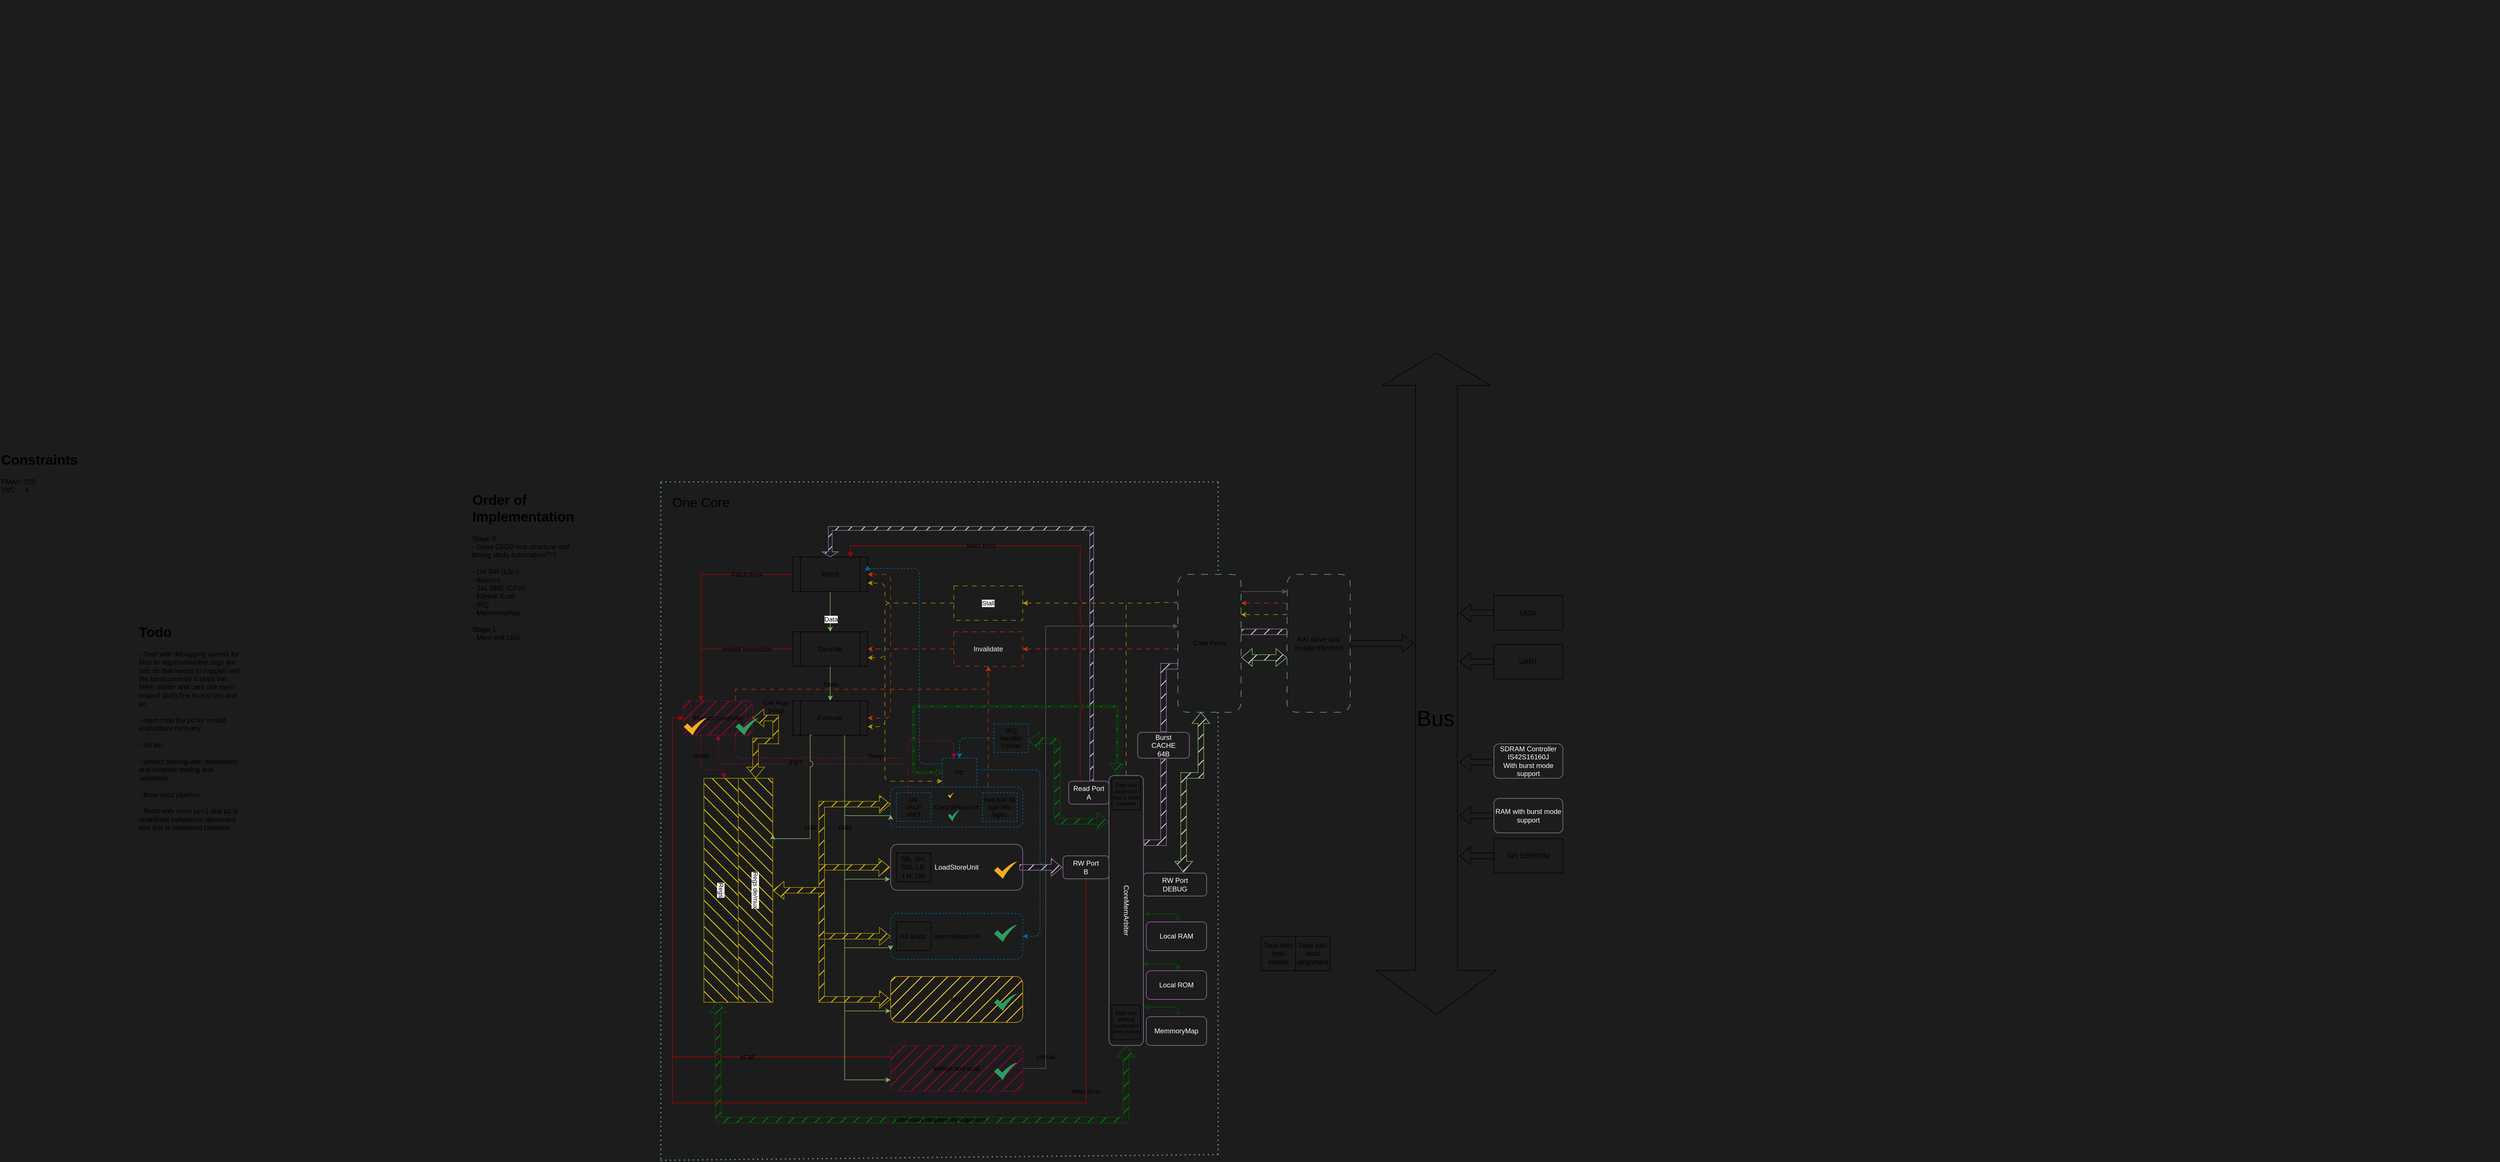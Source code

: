 <mxfile version="24.7.17">
  <diagram name="Page-1" id="JKw6xTFxa0xERZgipNU3">
    <mxGraphModel dx="2589" dy="1801" grid="1" gridSize="10" guides="1" tooltips="1" connect="1" arrows="1" fold="1" page="0" pageScale="1" pageWidth="850" pageHeight="1100" background="#1C1C1C" math="0" shadow="0">
      <root>
        <mxCell id="0" />
        <mxCell id="1" parent="0" />
        <mxCell id="pHQBSKNXJPz8SyYSF_2L-111" style="edgeStyle=orthogonalEdgeStyle;rounded=0;orthogonalLoop=1;jettySize=auto;html=1;strokeColor=#575757;" edge="1" parent="1" source="pHQBSKNXJPz8SyYSF_2L-110" target="pHQBSKNXJPz8SyYSF_2L-328">
          <mxGeometry relative="1" as="geometry">
            <mxPoint x="770" y="80" as="targetPoint" />
            <Array as="points">
              <mxPoint x="570" y="730" />
              <mxPoint x="570" y="-40" />
            </Array>
          </mxGeometry>
        </mxCell>
        <mxCell id="pHQBSKNXJPz8SyYSF_2L-114" value="ebreak" style="edgeLabel;html=1;align=center;verticalAlign=middle;resizable=0;points=[];labelBackgroundColor=none;" vertex="1" connectable="0" parent="pHQBSKNXJPz8SyYSF_2L-111">
          <mxGeometry relative="1" as="geometry">
            <mxPoint y="460" as="offset" />
          </mxGeometry>
        </mxCell>
        <mxCell id="pHQBSKNXJPz8SyYSF_2L-195" style="edgeStyle=orthogonalEdgeStyle;rounded=1;orthogonalLoop=1;jettySize=auto;html=1;strokeColor=#005700;align=center;verticalAlign=middle;fontFamily=Helvetica;fontSize=11;fontColor=default;labelBackgroundColor=default;endArrow=classic;curved=0;fillColor=#008a00;fillStyle=hatch;startArrow=block;shape=flexArrow;entryX=1;entryY=0.5;entryDx=0;entryDy=0;" edge="1" parent="1" target="pHQBSKNXJPz8SyYSF_2L-48">
          <mxGeometry relative="1" as="geometry">
            <mxPoint x="-0.371" y="613.5" as="sourcePoint" />
            <mxPoint x="690" y="540" as="targetPoint" />
            <Array as="points">
              <mxPoint y="670" />
              <mxPoint y="820" />
              <mxPoint x="710" y="820" />
            </Array>
          </mxGeometry>
        </mxCell>
        <mxCell id="pHQBSKNXJPz8SyYSF_2L-196" value="Memmory mapped irq argument" style="edgeLabel;html=1;align=center;verticalAlign=middle;resizable=0;points=[];labelBackgroundColor=none;" vertex="1" connectable="0" parent="pHQBSKNXJPz8SyYSF_2L-195">
          <mxGeometry relative="1" as="geometry">
            <mxPoint x="70" y="-1" as="offset" />
          </mxGeometry>
        </mxCell>
        <mxCell id="pHQBSKNXJPz8SyYSF_2L-255" style="edgeStyle=orthogonalEdgeStyle;rounded=0;orthogonalLoop=1;jettySize=auto;html=1;entryX=0.5;entryY=0;entryDx=0;entryDy=0;startArrow=classic;startFill=1;fillColor=#e3c800;fillStyle=hatch;strokeColor=#B09500;shape=flexArrow;" edge="1" parent="1" source="pHQBSKNXJPz8SyYSF_2L-34" target="pHQBSKNXJPz8SyYSF_2L-133">
          <mxGeometry relative="1" as="geometry">
            <Array as="points">
              <mxPoint x="180" y="270" />
              <mxPoint x="180" y="420" />
            </Array>
          </mxGeometry>
        </mxCell>
        <mxCell id="pHQBSKNXJPz8SyYSF_2L-282" style="edgeStyle=orthogonalEdgeStyle;rounded=1;orthogonalLoop=1;jettySize=auto;html=1;entryX=0.5;entryY=1;entryDx=0;entryDy=0;dashed=1;strokeColor=#A50040;align=center;verticalAlign=middle;fontFamily=Helvetica;fontSize=11;fontColor=default;labelBackgroundColor=default;jumpStyle=arc;jumpSize=10;endArrow=classic;curved=0;fillColor=#d80073;exitX=0;exitY=0;exitDx=22.5;exitDy=0;exitPerimeter=0;" edge="1" parent="1" source="pHQBSKNXJPz8SyYSF_2L-39" target="pHQBSKNXJPz8SyYSF_2L-181">
          <mxGeometry relative="1" as="geometry">
            <mxPoint x="280" y="230" as="sourcePoint" />
            <Array as="points">
              <mxPoint x="330" y="200" />
              <mxPoint y="200" />
            </Array>
          </mxGeometry>
        </mxCell>
        <mxCell id="pHQBSKNXJPz8SyYSF_2L-283" value="IRET" style="edgeLabel;html=1;align=center;verticalAlign=middle;resizable=0;points=[];labelBackgroundColor=none;" vertex="1" connectable="0" parent="pHQBSKNXJPz8SyYSF_2L-282">
          <mxGeometry relative="1" as="geometry">
            <mxPoint x="-31" y="-3" as="offset" />
          </mxGeometry>
        </mxCell>
        <mxCell id="pHQBSKNXJPz8SyYSF_2L-34" value="ControlFlowUnit" style="rounded=1;whiteSpace=wrap;html=1;align=center;labelPosition=center;verticalLabelPosition=middle;verticalAlign=middle;dashed=1;strokeColor=#006EAF;fontFamily=Helvetica;fontSize=11;fontColor=default;labelBackgroundColor=none;fillColor=none;" vertex="1" parent="1">
          <mxGeometry x="300" y="240" width="230" height="70" as="geometry" />
        </mxCell>
        <mxCell id="pHQBSKNXJPz8SyYSF_2L-62" style="edgeStyle=orthogonalEdgeStyle;rounded=0;orthogonalLoop=1;jettySize=auto;html=1;entryX=0.5;entryY=0;entryDx=0;entryDy=0;fillColor=#d5e8d4;strokeColor=#82b366;" edge="1" parent="1" source="pHQBSKNXJPz8SyYSF_2L-35" target="pHQBSKNXJPz8SyYSF_2L-36">
          <mxGeometry relative="1" as="geometry" />
        </mxCell>
        <mxCell id="pHQBSKNXJPz8SyYSF_2L-91" value="Data" style="edgeLabel;html=1;align=center;verticalAlign=middle;resizable=0;points=[];" vertex="1" connectable="0" parent="pHQBSKNXJPz8SyYSF_2L-62">
          <mxGeometry relative="1" as="geometry">
            <mxPoint x="1" y="13" as="offset" />
          </mxGeometry>
        </mxCell>
        <mxCell id="pHQBSKNXJPz8SyYSF_2L-203" style="edgeStyle=orthogonalEdgeStyle;rounded=0;orthogonalLoop=1;jettySize=auto;html=1;entryX=0.25;entryY=0;entryDx=0;entryDy=0;strokeColor=#B20000;align=center;verticalAlign=middle;fontFamily=Helvetica;fontSize=11;fontColor=default;labelBackgroundColor=default;endArrow=classic;fillColor=#e51400;" edge="1" parent="1" source="pHQBSKNXJPz8SyYSF_2L-35" target="pHQBSKNXJPz8SyYSF_2L-181">
          <mxGeometry relative="1" as="geometry" />
        </mxCell>
        <mxCell id="pHQBSKNXJPz8SyYSF_2L-206" value="Fetch Error" style="edgeLabel;html=1;align=center;verticalAlign=middle;resizable=0;points=[];labelBackgroundColor=none;" vertex="1" connectable="0" parent="pHQBSKNXJPz8SyYSF_2L-203">
          <mxGeometry relative="1" as="geometry">
            <mxPoint x="80" y="-30" as="offset" />
          </mxGeometry>
        </mxCell>
        <mxCell id="pHQBSKNXJPz8SyYSF_2L-35" value="Fetch" style="shape=process;whiteSpace=wrap;html=1;backgroundOutline=1;fillColor=none;" vertex="1" parent="1">
          <mxGeometry x="130" y="-160" width="130" height="60" as="geometry" />
        </mxCell>
        <mxCell id="pHQBSKNXJPz8SyYSF_2L-61" style="edgeStyle=orthogonalEdgeStyle;rounded=0;orthogonalLoop=1;jettySize=auto;html=1;fillColor=#d5e8d4;strokeColor=#82b366;" edge="1" parent="1" source="pHQBSKNXJPz8SyYSF_2L-36" target="pHQBSKNXJPz8SyYSF_2L-37">
          <mxGeometry relative="1" as="geometry" />
        </mxCell>
        <mxCell id="pHQBSKNXJPz8SyYSF_2L-90" value="Data" style="edgeLabel;html=1;align=center;verticalAlign=middle;resizable=0;points=[];labelBackgroundColor=none;" vertex="1" connectable="0" parent="pHQBSKNXJPz8SyYSF_2L-61">
          <mxGeometry relative="1" as="geometry">
            <mxPoint y="1" as="offset" />
          </mxGeometry>
        </mxCell>
        <mxCell id="pHQBSKNXJPz8SyYSF_2L-204" style="edgeStyle=orthogonalEdgeStyle;rounded=0;orthogonalLoop=1;jettySize=auto;html=1;entryX=0.25;entryY=0;entryDx=0;entryDy=0;strokeColor=#B20000;align=center;verticalAlign=middle;fontFamily=Helvetica;fontSize=11;fontColor=default;labelBackgroundColor=default;endArrow=classic;fillColor=#e51400;" edge="1" parent="1" source="pHQBSKNXJPz8SyYSF_2L-36" target="pHQBSKNXJPz8SyYSF_2L-181">
          <mxGeometry relative="1" as="geometry" />
        </mxCell>
        <mxCell id="pHQBSKNXJPz8SyYSF_2L-205" value="Invalid Instruction" style="edgeLabel;html=1;align=center;verticalAlign=middle;resizable=0;points=[];labelBackgroundColor=none;" vertex="1" connectable="0" parent="pHQBSKNXJPz8SyYSF_2L-204">
          <mxGeometry relative="1" as="geometry">
            <mxPoint x="45" as="offset" />
          </mxGeometry>
        </mxCell>
        <mxCell id="pHQBSKNXJPz8SyYSF_2L-36" value="Decode" style="shape=process;whiteSpace=wrap;html=1;backgroundOutline=1;fillColor=none;" vertex="1" parent="1">
          <mxGeometry x="130" y="-30" width="130" height="60" as="geometry" />
        </mxCell>
        <mxCell id="pHQBSKNXJPz8SyYSF_2L-37" value="Execute" style="shape=process;whiteSpace=wrap;html=1;backgroundOutline=1;fillColor=none;" vertex="1" parent="1">
          <mxGeometry x="130" y="90" width="130" height="60" as="geometry" />
        </mxCell>
        <mxCell id="pHQBSKNXJPz8SyYSF_2L-254" style="edgeStyle=orthogonalEdgeStyle;rounded=0;orthogonalLoop=1;jettySize=auto;html=1;entryX=0.5;entryY=0;entryDx=0;entryDy=0;startArrow=classic;startFill=1;fillColor=#e3c800;fillStyle=hatch;strokeColor=#B09500;shape=flexArrow;" edge="1" parent="1" source="pHQBSKNXJPz8SyYSF_2L-38" target="pHQBSKNXJPz8SyYSF_2L-133">
          <mxGeometry relative="1" as="geometry">
            <Array as="points">
              <mxPoint x="180" y="380" />
              <mxPoint x="180" y="420" />
            </Array>
          </mxGeometry>
        </mxCell>
        <mxCell id="pHQBSKNXJPz8SyYSF_2L-38" value="LoadStoreUnit" style="rounded=1;whiteSpace=wrap;html=1;align=center;fillColor=none;strokeColor=#9673a6;fillStyle=hatch;fontColor=#ffffff;labelBackgroundColor=none;labelBorderColor=none;textShadow=0;glass=0;perimeterSpacing=1;" vertex="1" parent="1">
          <mxGeometry x="300" y="340" width="230" height="80" as="geometry" />
        </mxCell>
        <mxCell id="pHQBSKNXJPz8SyYSF_2L-39" value="JAL&lt;div&gt;JALR&lt;/div&gt;&lt;div&gt;IRET&lt;/div&gt;" style="shape=note;whiteSpace=wrap;html=1;backgroundOutline=1;darkOpacity=0.05;size=0;rounded=1;dashed=1;strokeColor=#006EAF;align=center;verticalAlign=middle;fontFamily=Helvetica;fontSize=11;fontColor=default;labelBackgroundColor=none;fillColor=none;" vertex="1" parent="1">
          <mxGeometry x="310" y="250" width="60" height="50" as="geometry" />
        </mxCell>
        <mxCell id="pHQBSKNXJPz8SyYSF_2L-40" value="SB, SH, SW, LB, LH, LW" style="shape=note;whiteSpace=wrap;html=1;backgroundOutline=1;darkOpacity=0.05;size=0;labelBackgroundColor=none;fillColor=none;" vertex="1" parent="1">
          <mxGeometry x="310" y="355" width="60" height="50" as="geometry" />
        </mxCell>
        <mxCell id="pHQBSKNXJPz8SyYSF_2L-41" value="beq bne blt bge bltu bgeu" style="shape=note;whiteSpace=wrap;html=1;backgroundOutline=1;darkOpacity=0.05;size=0;rounded=1;dashed=1;strokeColor=#006EAF;align=center;verticalAlign=middle;fontFamily=Helvetica;fontSize=11;fontColor=default;labelBackgroundColor=none;fillColor=none;" vertex="1" parent="1">
          <mxGeometry x="460" y="250" width="60" height="50" as="geometry" />
        </mxCell>
        <mxCell id="pHQBSKNXJPz8SyYSF_2L-253" style="edgeStyle=orthogonalEdgeStyle;rounded=0;orthogonalLoop=1;jettySize=auto;html=1;entryX=0.5;entryY=0;entryDx=0;entryDy=0;startArrow=classic;startFill=1;fillColor=#e3c800;fillStyle=hatch;strokeColor=#B09500;shape=flexArrow;" edge="1" parent="1" source="pHQBSKNXJPz8SyYSF_2L-42" target="pHQBSKNXJPz8SyYSF_2L-133">
          <mxGeometry relative="1" as="geometry">
            <Array as="points">
              <mxPoint x="180" y="500" />
              <mxPoint x="180" y="420" />
            </Array>
          </mxGeometry>
        </mxCell>
        <mxCell id="pHQBSKNXJPz8SyYSF_2L-42" value="IntermediateUnit" style="rounded=1;whiteSpace=wrap;html=1;align=center;dashed=1;strokeColor=#006EAF;verticalAlign=middle;fontFamily=Helvetica;fontSize=11;fontColor=default;labelBackgroundColor=none;fillColor=none;" vertex="1" parent="1">
          <mxGeometry x="300" y="460" width="230" height="80" as="geometry" />
        </mxCell>
        <mxCell id="pHQBSKNXJPz8SyYSF_2L-43" value="lui auipc" style="shape=note;whiteSpace=wrap;html=1;backgroundOutline=1;darkOpacity=0.05;size=0;labelBackgroundColor=none;fillColor=none;" vertex="1" parent="1">
          <mxGeometry x="310" y="475" width="60" height="50" as="geometry" />
        </mxCell>
        <mxCell id="pHQBSKNXJPz8SyYSF_2L-329" style="edgeStyle=orthogonalEdgeStyle;rounded=0;orthogonalLoop=1;jettySize=auto;html=1;dashed=1;dashPattern=8 8;strokeColor=#B09500;align=center;verticalAlign=middle;fontFamily=Helvetica;fontSize=11;fontColor=default;labelBackgroundColor=default;jumpStyle=none;jumpSize=15;startArrow=none;startFill=0;endArrow=classic;fillColor=#e3c800;" edge="1" parent="1" source="pHQBSKNXJPz8SyYSF_2L-357" target="pHQBSKNXJPz8SyYSF_2L-328">
          <mxGeometry relative="1" as="geometry">
            <Array as="points">
              <mxPoint x="940" y="-60" />
              <mxPoint x="940" y="-60" />
            </Array>
          </mxGeometry>
        </mxCell>
        <mxCell id="pHQBSKNXJPz8SyYSF_2L-377" style="edgeStyle=orthogonalEdgeStyle;rounded=0;orthogonalLoop=1;jettySize=auto;html=1;fontFamily=Helvetica;fontSize=12;fontColor=default;strokeColor=default;align=center;verticalAlign=middle;labelBackgroundColor=default;endArrow=classic;shape=flexArrow;" edge="1" parent="1">
          <mxGeometry relative="1" as="geometry">
            <mxPoint x="1290" y="290" as="targetPoint" />
            <mxPoint x="1349.0" y="290.034" as="sourcePoint" />
          </mxGeometry>
        </mxCell>
        <mxCell id="pHQBSKNXJPz8SyYSF_2L-45" value="RAM with burst mode support" style="rounded=1;whiteSpace=wrap;html=1;fillStyle=hatch;strokeColor=#9673a6;align=center;verticalAlign=middle;fontFamily=Helvetica;fontSize=12;fontColor=#ffffff;labelBorderColor=none;labelBackgroundColor=none;fillColor=none;glass=0;perimeterSpacing=1;" vertex="1" parent="1">
          <mxGeometry x="1350" y="260" width="120" height="60" as="geometry" />
        </mxCell>
        <mxCell id="pHQBSKNXJPz8SyYSF_2L-47" value="Deal with byte enable" style="shape=note;whiteSpace=wrap;html=1;backgroundOutline=1;darkOpacity=0.05;size=0;labelBackgroundColor=none;fillColor=none;" vertex="1" parent="1">
          <mxGeometry x="945" y="500" width="60" height="60" as="geometry" />
        </mxCell>
        <mxCell id="pHQBSKNXJPz8SyYSF_2L-319" style="edgeStyle=orthogonalEdgeStyle;rounded=0;orthogonalLoop=1;jettySize=auto;html=1;entryX=1;entryY=0.5;entryDx=0;entryDy=0;fillStyle=hatch;strokeColor=#B09500;align=center;verticalAlign=middle;fontFamily=Helvetica;fontSize=11;fontColor=default;labelBackgroundColor=default;startArrow=none;startFill=0;endArrow=classic;fillColor=#e3c800;dashed=1;dashPattern=8 8;jumpStyle=none;jumpSize=15;" edge="1" parent="1" source="pHQBSKNXJPz8SyYSF_2L-48" target="pHQBSKNXJPz8SyYSF_2L-231">
          <mxGeometry relative="1" as="geometry">
            <Array as="points">
              <mxPoint x="710" y="-80" />
            </Array>
          </mxGeometry>
        </mxCell>
        <mxCell id="pHQBSKNXJPz8SyYSF_2L-334" style="edgeStyle=orthogonalEdgeStyle;rounded=0;orthogonalLoop=1;jettySize=auto;html=1;fillStyle=hatch;strokeColor=#9673a6;align=center;verticalAlign=middle;fontFamily=Helvetica;fontSize=11;fontColor=default;labelBackgroundColor=default;endArrow=none;endFill=0;fillColor=#e1d5e7;shape=flexArrow;" edge="1" parent="1" source="pHQBSKNXJPz8SyYSF_2L-400" target="pHQBSKNXJPz8SyYSF_2L-328">
          <mxGeometry relative="1" as="geometry">
            <mxPoint x="940" y="422.5" as="sourcePoint" />
            <mxPoint x="970" y="62.5" as="targetPoint" />
            <Array as="points">
              <mxPoint x="775" y="30" />
            </Array>
          </mxGeometry>
        </mxCell>
        <mxCell id="pHQBSKNXJPz8SyYSF_2L-48" value="CoreMemArbiter" style="rounded=1;whiteSpace=wrap;html=1;rotation=90;fillStyle=hatch;strokeColor=#9673a6;align=center;verticalAlign=middle;fontFamily=Helvetica;fontSize=12;fontColor=#ffffff;labelBorderColor=none;labelBackgroundColor=none;fillColor=none;glass=0;perimeterSpacing=1;" vertex="1" parent="1">
          <mxGeometry x="475" y="425" width="470" height="60" as="geometry" />
        </mxCell>
        <mxCell id="pHQBSKNXJPz8SyYSF_2L-50" value="Deal with stalling handhsake and muxing" style="shape=note;whiteSpace=wrap;html=1;backgroundOutline=1;darkOpacity=0.05;size=0;fontSize=9;labelBackgroundColor=none;fillColor=none;" vertex="1" parent="1">
          <mxGeometry x="685" y="620" width="50" height="60" as="geometry" />
        </mxCell>
        <mxCell id="pHQBSKNXJPz8SyYSF_2L-248" style="edgeStyle=orthogonalEdgeStyle;rounded=0;orthogonalLoop=1;jettySize=auto;html=1;entryX=0.994;entryY=0.433;entryDx=0;entryDy=0;fillColor=#e1d5e7;fillStyle=hatch;endWidth=12.5;startArrow=block;endArrow=none;endFill=0;strokeColor=#9673a6;shape=flexArrow;entryPerimeter=0;" edge="1" parent="1" source="pHQBSKNXJPz8SyYSF_2L-51" target="pHQBSKNXJPz8SyYSF_2L-38">
          <mxGeometry relative="1" as="geometry">
            <Array as="points">
              <mxPoint x="530" y="380" />
            </Array>
          </mxGeometry>
        </mxCell>
        <mxCell id="pHQBSKNXJPz8SyYSF_2L-51" value="RW Port&lt;div&gt;B&lt;/div&gt;" style="rounded=1;whiteSpace=wrap;html=1;fillStyle=hatch;strokeColor=#9673a6;align=center;verticalAlign=middle;fontFamily=Helvetica;fontSize=12;fontColor=#ffffff;labelBorderColor=none;labelBackgroundColor=none;fillColor=none;glass=0;perimeterSpacing=1;" vertex="1" parent="1">
          <mxGeometry x="600" y="360" width="80" height="40" as="geometry" />
        </mxCell>
        <mxCell id="pHQBSKNXJPz8SyYSF_2L-169" style="edgeStyle=orthogonalEdgeStyle;rounded=0;orthogonalLoop=1;jettySize=auto;html=1;entryX=0.5;entryY=0;entryDx=0;entryDy=0;jumpStyle=arc;jumpSize=10;shape=flexArrow;fillColor=#e1d5e7;fillStyle=hatch;strokeWidth=1;strokeColor=#9673a6;align=center;verticalAlign=middle;fontFamily=Helvetica;fontSize=11;fontColor=default;labelBackgroundColor=default;endArrow=classic;endSize=2.608;width=6.667;" edge="1" parent="1" source="pHQBSKNXJPz8SyYSF_2L-52" target="pHQBSKNXJPz8SyYSF_2L-35">
          <mxGeometry relative="1" as="geometry">
            <Array as="points">
              <mxPoint x="650" y="-210" />
              <mxPoint x="195" y="-210" />
            </Array>
          </mxGeometry>
        </mxCell>
        <mxCell id="pHQBSKNXJPz8SyYSF_2L-52" value="Read Port&lt;div&gt;A&lt;/div&gt;" style="rounded=1;whiteSpace=wrap;html=1;fillStyle=hatch;strokeColor=#9673a6;align=center;verticalAlign=middle;fontFamily=Helvetica;fontSize=12;fontColor=#ffffff;labelBorderColor=none;labelBackgroundColor=none;fillColor=none;glass=0;perimeterSpacing=1;" vertex="1" parent="1">
          <mxGeometry x="610" y="230" width="70" height="40" as="geometry" />
        </mxCell>
        <mxCell id="pHQBSKNXJPz8SyYSF_2L-143" style="edgeStyle=orthogonalEdgeStyle;rounded=1;orthogonalLoop=1;jettySize=auto;html=1;entryX=1;entryY=0.5;entryDx=0;entryDy=0;dashed=1;strokeColor=#006EAF;align=center;verticalAlign=middle;fontFamily=Helvetica;fontSize=11;fontColor=default;labelBackgroundColor=default;endArrow=classic;curved=0;fillColor=#1ba1e2;jumpStyle=arc;jumpSize=13;" edge="1" parent="1" source="pHQBSKNXJPz8SyYSF_2L-57" target="pHQBSKNXJPz8SyYSF_2L-42">
          <mxGeometry relative="1" as="geometry">
            <Array as="points">
              <mxPoint x="560" y="210" />
              <mxPoint x="560" y="500" />
            </Array>
          </mxGeometry>
        </mxCell>
        <mxCell id="pHQBSKNXJPz8SyYSF_2L-57" value="PC" style="shape=note;whiteSpace=wrap;html=1;backgroundOutline=1;darkOpacity=0.05;size=0;rounded=1;dashed=1;strokeColor=#006EAF;align=center;verticalAlign=middle;fontFamily=Helvetica;fontSize=11;fontColor=default;labelBackgroundColor=none;fillColor=none;" vertex="1" parent="1">
          <mxGeometry x="390" y="190" width="60" height="50" as="geometry" />
        </mxCell>
        <mxCell id="pHQBSKNXJPz8SyYSF_2L-333" style="edgeStyle=orthogonalEdgeStyle;rounded=0;orthogonalLoop=1;jettySize=auto;html=1;dashed=1;dashPattern=8 8;strokeColor=#C73500;align=center;verticalAlign=middle;fontFamily=Helvetica;fontSize=11;fontColor=default;labelBackgroundColor=default;jumpStyle=none;jumpSize=15;endArrow=classic;fillColor=#fa6800;" edge="1" parent="1" source="pHQBSKNXJPz8SyYSF_2L-357" target="pHQBSKNXJPz8SyYSF_2L-328">
          <mxGeometry relative="1" as="geometry">
            <Array as="points">
              <mxPoint x="940" y="-80" />
              <mxPoint x="940" y="-80" />
            </Array>
          </mxGeometry>
        </mxCell>
        <mxCell id="pHQBSKNXJPz8SyYSF_2L-374" style="edgeStyle=orthogonalEdgeStyle;rounded=0;orthogonalLoop=1;jettySize=auto;html=1;fontFamily=Helvetica;fontSize=12;fontColor=default;shape=flexArrow;" edge="1" parent="1" source="pHQBSKNXJPz8SyYSF_2L-95">
          <mxGeometry relative="1" as="geometry">
            <mxPoint x="1290" y="-63.0" as="targetPoint" />
          </mxGeometry>
        </mxCell>
        <mxCell id="pHQBSKNXJPz8SyYSF_2L-95" value="LEDs" style="rounded=0;whiteSpace=wrap;html=1;labelBackgroundColor=none;fillColor=none;" vertex="1" parent="1">
          <mxGeometry x="1350" y="-93" width="120" height="60" as="geometry" />
        </mxCell>
        <mxCell id="pHQBSKNXJPz8SyYSF_2L-375" style="edgeStyle=orthogonalEdgeStyle;rounded=0;orthogonalLoop=1;jettySize=auto;html=1;fontFamily=Helvetica;fontSize=12;fontColor=default;shape=flexArrow;" edge="1" parent="1" source="pHQBSKNXJPz8SyYSF_2L-96">
          <mxGeometry relative="1" as="geometry">
            <mxPoint x="1290" y="22.0" as="targetPoint" />
          </mxGeometry>
        </mxCell>
        <mxCell id="pHQBSKNXJPz8SyYSF_2L-96" value="UART" style="rounded=0;whiteSpace=wrap;html=1;labelBackgroundColor=none;fillColor=none;" vertex="1" parent="1">
          <mxGeometry x="1350" y="-8" width="120" height="60" as="geometry" />
        </mxCell>
        <mxCell id="pHQBSKNXJPz8SyYSF_2L-252" style="edgeStyle=orthogonalEdgeStyle;rounded=0;orthogonalLoop=1;jettySize=auto;html=1;entryX=0.5;entryY=0;entryDx=0;entryDy=0;startArrow=classic;startFill=1;fillColor=#e3c800;fillStyle=hatch;strokeColor=#B09500;shape=flexArrow;" edge="1" parent="1" source="pHQBSKNXJPz8SyYSF_2L-109" target="pHQBSKNXJPz8SyYSF_2L-133">
          <mxGeometry relative="1" as="geometry">
            <Array as="points">
              <mxPoint x="180" y="610" />
              <mxPoint x="180" y="420" />
            </Array>
          </mxGeometry>
        </mxCell>
        <mxCell id="pHQBSKNXJPz8SyYSF_2L-109" value="ALU" style="rounded=1;whiteSpace=wrap;html=1;align=center;fillColor=#ffcd28;strokeColor=#d79b00;fillStyle=hatch;gradientColor=none;" vertex="1" parent="1">
          <mxGeometry x="300" y="570" width="230" height="80" as="geometry" />
        </mxCell>
        <mxCell id="pHQBSKNXJPz8SyYSF_2L-273" style="edgeStyle=orthogonalEdgeStyle;rounded=0;orthogonalLoop=1;jettySize=auto;html=1;entryX=0;entryY=0.5;entryDx=0;entryDy=0;strokeColor=#B20000;align=center;verticalAlign=middle;fontFamily=Helvetica;fontSize=11;fontColor=default;labelBackgroundColor=default;jumpStyle=arc;jumpSize=10;endArrow=classic;fillColor=#e51400;" edge="1" parent="1" source="pHQBSKNXJPz8SyYSF_2L-110" target="pHQBSKNXJPz8SyYSF_2L-181">
          <mxGeometry relative="1" as="geometry">
            <Array as="points">
              <mxPoint x="-80" y="710" />
              <mxPoint x="-80" y="120" />
            </Array>
          </mxGeometry>
        </mxCell>
        <mxCell id="pHQBSKNXJPz8SyYSF_2L-275" value="eCall" style="edgeLabel;html=1;align=center;verticalAlign=middle;resizable=0;points=[];labelBackgroundColor=none;" vertex="1" connectable="0" parent="pHQBSKNXJPz8SyYSF_2L-273">
          <mxGeometry relative="1" as="geometry">
            <mxPoint x="130" y="115" as="offset" />
          </mxGeometry>
        </mxCell>
        <mxCell id="pHQBSKNXJPz8SyYSF_2L-110" value="ebreak and ecall" style="rounded=1;whiteSpace=wrap;html=1;align=center;dashed=1;strokeColor=#A50040;verticalAlign=middle;fontFamily=Helvetica;fontSize=11;fontColor=default;labelBackgroundColor=none;fillColor=#A50040;fillStyle=hatch;" vertex="1" parent="1">
          <mxGeometry x="300" y="690" width="230" height="80" as="geometry" />
        </mxCell>
        <mxCell id="pHQBSKNXJPz8SyYSF_2L-117" style="edgeStyle=orthogonalEdgeStyle;rounded=1;orthogonalLoop=1;jettySize=auto;html=1;entryX=1;entryY=0.5;entryDx=0;entryDy=0;dashed=1;dashPattern=8 8;fillColor=#fa6800;strokeColor=#C73500;jumpStyle=arc;jumpSize=10;curved=0;" edge="1" parent="1" source="pHQBSKNXJPz8SyYSF_2L-116" target="pHQBSKNXJPz8SyYSF_2L-36">
          <mxGeometry relative="1" as="geometry" />
        </mxCell>
        <mxCell id="pHQBSKNXJPz8SyYSF_2L-118" style="edgeStyle=orthogonalEdgeStyle;rounded=1;orthogonalLoop=1;jettySize=auto;html=1;dashed=1;dashPattern=8 8;fillColor=#fa6800;strokeColor=#C73500;jumpStyle=arc;jumpSize=10;curved=0;entryX=1;entryY=0.5;entryDx=0;entryDy=0;" edge="1" parent="1" source="pHQBSKNXJPz8SyYSF_2L-116" target="pHQBSKNXJPz8SyYSF_2L-35">
          <mxGeometry relative="1" as="geometry">
            <mxPoint x="280" y="-130" as="targetPoint" />
            <Array as="points">
              <mxPoint x="300" />
              <mxPoint x="300" y="-130" />
            </Array>
          </mxGeometry>
        </mxCell>
        <mxCell id="pHQBSKNXJPz8SyYSF_2L-116" value="Invalidate" style="rounded=0;whiteSpace=wrap;html=1;dashed=1;dashPattern=8 8;fillColor=none;fontColor=#F0F0F0;strokeColor=#C73500;" vertex="1" parent="1">
          <mxGeometry x="410" y="-30" width="120" height="60" as="geometry" />
        </mxCell>
        <mxCell id="pHQBSKNXJPz8SyYSF_2L-119" style="edgeStyle=orthogonalEdgeStyle;rounded=1;orthogonalLoop=1;jettySize=auto;html=1;entryX=1;entryY=0.5;entryDx=0;entryDy=0;dashed=1;dashPattern=8 8;fillColor=#fa6800;strokeColor=#C73500;jumpStyle=arc;jumpSize=10;curved=0;" edge="1" parent="1" source="pHQBSKNXJPz8SyYSF_2L-116" target="pHQBSKNXJPz8SyYSF_2L-37">
          <mxGeometry relative="1" as="geometry">
            <Array as="points">
              <mxPoint x="300" />
              <mxPoint x="300" y="120" />
            </Array>
          </mxGeometry>
        </mxCell>
        <mxCell id="pHQBSKNXJPz8SyYSF_2L-133" value="Regs de/m&lt;span style=&quot;background-color: initial;&quot;&gt;ux&lt;/span&gt;" style="rounded=0;whiteSpace=wrap;html=1;rotation=90;fillStyle=hatch;strokeColor=#B09500;align=center;verticalAlign=middle;fontFamily=Helvetica;fontSize=11;fontColor=default;labelBackgroundColor=default;fillColor=#e3c800;" vertex="1" parent="1">
          <mxGeometry x="-130" y="390" width="390" height="60" as="geometry" />
        </mxCell>
        <mxCell id="pHQBSKNXJPz8SyYSF_2L-172" value="" style="shape=image;verticalLabelPosition=bottom;labelBackgroundColor=default;verticalAlign=top;aspect=fixed;imageAspect=0;image=https://user-images.githubusercontent.com/43972902/101699645-cd9dee80-3a7b-11eb-8cf3-f64590fea00f.png;" vertex="1" parent="1">
          <mxGeometry x="2120" y="-440" width="510" height="420" as="geometry" />
        </mxCell>
        <mxCell id="pHQBSKNXJPz8SyYSF_2L-173" value="" style="shape=image;verticalLabelPosition=bottom;labelBackgroundColor=default;verticalAlign=top;aspect=fixed;imageAspect=0;image=https://csg.csail.mit.edu/6.S983/slides/riscv-rec2.png;" vertex="1" parent="1">
          <mxGeometry x="1900" y="-1130" width="1200" height="640" as="geometry" />
        </mxCell>
        <mxCell id="pHQBSKNXJPz8SyYSF_2L-178" value="Deal with word allignment" style="shape=note;whiteSpace=wrap;html=1;backgroundOutline=1;darkOpacity=0.05;size=0;labelBackgroundColor=none;fillColor=none;" vertex="1" parent="1">
          <mxGeometry x="1005" y="500" width="60" height="60" as="geometry" />
        </mxCell>
        <mxCell id="pHQBSKNXJPz8SyYSF_2L-179" value="Regs" style="rounded=0;whiteSpace=wrap;html=1;rotation=90;fillStyle=hatch;strokeColor=#B09500;align=center;verticalAlign=middle;fontFamily=Helvetica;fontSize=11;fontColor=default;labelBackgroundColor=default;fillColor=#e3c800;" vertex="1" parent="1">
          <mxGeometry x="-190" y="390" width="390" height="60" as="geometry" />
        </mxCell>
        <mxCell id="pHQBSKNXJPz8SyYSF_2L-256" style="edgeStyle=orthogonalEdgeStyle;rounded=1;orthogonalLoop=1;jettySize=auto;html=1;exitX=0.25;exitY=1;exitDx=0;exitDy=0;dashed=1;strokeColor=#A50040;align=center;verticalAlign=middle;fontFamily=Helvetica;fontSize=11;fontColor=default;labelBackgroundColor=default;endArrow=classic;curved=0;fillColor=#d80073;" edge="1" parent="1" source="pHQBSKNXJPz8SyYSF_2L-181" target="pHQBSKNXJPz8SyYSF_2L-179">
          <mxGeometry relative="1" as="geometry">
            <Array as="points">
              <mxPoint x="-30" y="210" />
              <mxPoint x="10" y="210" />
            </Array>
          </mxGeometry>
        </mxCell>
        <mxCell id="pHQBSKNXJPz8SyYSF_2L-267" value="Swap" style="edgeLabel;html=1;align=center;verticalAlign=middle;resizable=0;points=[];labelBackgroundColor=none;" vertex="1" connectable="0" parent="pHQBSKNXJPz8SyYSF_2L-256">
          <mxGeometry relative="1" as="geometry">
            <mxPoint y="-23" as="offset" />
          </mxGeometry>
        </mxCell>
        <mxCell id="pHQBSKNXJPz8SyYSF_2L-277" style="edgeStyle=orthogonalEdgeStyle;rounded=0;orthogonalLoop=1;jettySize=auto;html=1;exitX=0.75;exitY=0;exitDx=0;exitDy=0;dashed=1;dashPattern=8 8;strokeColor=#C73500;align=center;verticalAlign=middle;fontFamily=Helvetica;fontSize=11;fontColor=default;labelBackgroundColor=default;jumpStyle=none;jumpSize=15;endArrow=classic;fillColor=#fa6800;curved=0;" edge="1" parent="1" source="pHQBSKNXJPz8SyYSF_2L-181" target="pHQBSKNXJPz8SyYSF_2L-116">
          <mxGeometry relative="1" as="geometry">
            <Array as="points">
              <mxPoint x="30" y="70" />
              <mxPoint x="470" y="70" />
            </Array>
          </mxGeometry>
        </mxCell>
        <mxCell id="pHQBSKNXJPz8SyYSF_2L-310" style="edgeStyle=orthogonalEdgeStyle;rounded=0;orthogonalLoop=1;jettySize=auto;html=1;fillStyle=hatch;strokeColor=#B09500;align=center;verticalAlign=middle;fontFamily=Helvetica;fontSize=11;fontColor=default;labelBackgroundColor=default;startArrow=classic;startFill=1;endArrow=classic;fillColor=#e3c800;shape=flexArrow;" edge="1" parent="1" source="pHQBSKNXJPz8SyYSF_2L-181" target="pHQBSKNXJPz8SyYSF_2L-133">
          <mxGeometry relative="1" as="geometry">
            <Array as="points">
              <mxPoint x="100" y="120" />
              <mxPoint x="100" y="160" />
              <mxPoint x="65" y="160" />
            </Array>
          </mxGeometry>
        </mxCell>
        <mxCell id="pHQBSKNXJPz8SyYSF_2L-312" value="Call Args&lt;div&gt;Setup&lt;/div&gt;" style="edgeLabel;html=1;align=center;verticalAlign=middle;resizable=0;points=[];labelBackgroundColor=none;" vertex="1" connectable="0" parent="pHQBSKNXJPz8SyYSF_2L-310">
          <mxGeometry relative="1" as="geometry">
            <mxPoint x="10" y="-60" as="offset" />
          </mxGeometry>
        </mxCell>
        <mxCell id="pHQBSKNXJPz8SyYSF_2L-181" value="Interupt Controller" style="shape=process;whiteSpace=wrap;html=1;backgroundOutline=1;rounded=1;dashed=1;strokeColor=#A50040;align=center;verticalAlign=middle;fontFamily=Helvetica;fontSize=11;fontColor=default;labelBackgroundColor=none;fillColor=#A50040;fillStyle=hatch;" vertex="1" parent="1">
          <mxGeometry x="-60" y="90" width="120" height="60" as="geometry" />
        </mxCell>
        <mxCell id="pHQBSKNXJPz8SyYSF_2L-268" style="edgeStyle=orthogonalEdgeStyle;rounded=1;orthogonalLoop=1;jettySize=auto;html=1;entryX=1;entryY=0.75;entryDx=0;entryDy=0;dashed=1;strokeColor=#B09500;align=center;verticalAlign=middle;fontFamily=Helvetica;fontSize=11;fontColor=default;labelBackgroundColor=default;startArrow=none;startFill=0;endArrow=classic;fillColor=#e3c800;dashPattern=8 8;jumpStyle=none;jumpSize=15;curved=0;exitX=0;exitY=0.5;exitDx=0;exitDy=0;" edge="1" parent="1" source="pHQBSKNXJPz8SyYSF_2L-231" target="pHQBSKNXJPz8SyYSF_2L-35">
          <mxGeometry relative="1" as="geometry">
            <Array as="points">
              <mxPoint x="290" y="-80" />
              <mxPoint x="290" y="-115" />
            </Array>
          </mxGeometry>
        </mxCell>
        <mxCell id="pHQBSKNXJPz8SyYSF_2L-269" style="edgeStyle=orthogonalEdgeStyle;rounded=1;orthogonalLoop=1;jettySize=auto;html=1;entryX=1;entryY=0.75;entryDx=0;entryDy=0;dashed=1;strokeColor=#B09500;align=center;verticalAlign=middle;fontFamily=Helvetica;fontSize=11;fontColor=default;labelBackgroundColor=default;startArrow=none;startFill=0;endArrow=classic;fillColor=#e3c800;dashPattern=8 8;jumpStyle=none;jumpSize=15;curved=0;exitX=0;exitY=0.5;exitDx=0;exitDy=0;" edge="1" parent="1" source="pHQBSKNXJPz8SyYSF_2L-231" target="pHQBSKNXJPz8SyYSF_2L-36">
          <mxGeometry relative="1" as="geometry">
            <mxPoint x="380" y="-60" as="sourcePoint" />
            <Array as="points">
              <mxPoint x="290" y="-80" />
              <mxPoint x="290" y="15" />
            </Array>
          </mxGeometry>
        </mxCell>
        <mxCell id="pHQBSKNXJPz8SyYSF_2L-270" style="edgeStyle=orthogonalEdgeStyle;rounded=1;orthogonalLoop=1;jettySize=auto;html=1;entryX=1;entryY=0.75;entryDx=0;entryDy=0;dashed=1;strokeColor=#B09500;align=center;verticalAlign=middle;fontFamily=Helvetica;fontSize=11;fontColor=default;labelBackgroundColor=default;startArrow=none;startFill=0;endArrow=classic;fillColor=#e3c800;dashPattern=8 8;jumpStyle=none;jumpSize=15;curved=0;exitX=0;exitY=0.5;exitDx=0;exitDy=0;" edge="1" parent="1" source="pHQBSKNXJPz8SyYSF_2L-231" target="pHQBSKNXJPz8SyYSF_2L-37">
          <mxGeometry relative="1" as="geometry">
            <mxPoint x="370" y="-50" as="sourcePoint" />
            <Array as="points">
              <mxPoint x="290" y="-80" />
              <mxPoint x="290" y="135" />
            </Array>
          </mxGeometry>
        </mxCell>
        <mxCell id="pHQBSKNXJPz8SyYSF_2L-231" value="Stall" style="rounded=0;whiteSpace=wrap;html=1;dashed=1;dashPattern=8 8;fillColor=none;fontColor=default;strokeColor=#B09500;align=center;verticalAlign=middle;fontFamily=Helvetica;fontSize=11;labelBackgroundColor=default;" vertex="1" parent="1">
          <mxGeometry x="410" y="-110" width="120" height="60" as="geometry" />
        </mxCell>
        <mxCell id="pHQBSKNXJPz8SyYSF_2L-139" style="edgeStyle=orthogonalEdgeStyle;rounded=0;orthogonalLoop=1;jettySize=auto;html=1;exitX=0.25;exitY=1;exitDx=0;exitDy=0;entryX=0.25;entryY=0;entryDx=0;entryDy=0;jumpStyle=arc;jumpSize=10;fillColor=#d5e8d4;strokeColor=#82b366;align=center;verticalAlign=middle;fontFamily=Helvetica;fontSize=11;fontColor=default;labelBackgroundColor=default;endArrow=classic;" edge="1" parent="1" source="pHQBSKNXJPz8SyYSF_2L-37" target="pHQBSKNXJPz8SyYSF_2L-133">
          <mxGeometry relative="1" as="geometry">
            <Array as="points">
              <mxPoint x="160" y="150" />
              <mxPoint x="160" y="330" />
            </Array>
          </mxGeometry>
        </mxCell>
        <mxCell id="pHQBSKNXJPz8SyYSF_2L-272" value="Addr" style="edgeLabel;html=1;align=center;verticalAlign=middle;resizable=0;points=[];rounded=0;strokeColor=#82b366;fontFamily=Helvetica;fontSize=11;fontColor=default;labelBackgroundColor=none;fillColor=#d5e8d4;" vertex="1" connectable="0" parent="pHQBSKNXJPz8SyYSF_2L-139">
          <mxGeometry relative="1" as="geometry">
            <mxPoint y="35" as="offset" />
          </mxGeometry>
        </mxCell>
        <mxCell id="pHQBSKNXJPz8SyYSF_2L-225" style="edgeStyle=orthogonalEdgeStyle;rounded=0;orthogonalLoop=1;jettySize=auto;html=1;jumpStyle=none;jumpSize=18;fillColor=#d5e8d4;strokeColor=#82b366;entryX=0;entryY=0.692;entryDx=0;entryDy=0;entryPerimeter=0;" edge="1" parent="1" source="pHQBSKNXJPz8SyYSF_2L-37" target="pHQBSKNXJPz8SyYSF_2L-34">
          <mxGeometry relative="1" as="geometry">
            <mxPoint x="260" y="310" as="targetPoint" />
            <Array as="points">
              <mxPoint x="220" y="290" />
            </Array>
          </mxGeometry>
        </mxCell>
        <mxCell id="pHQBSKNXJPz8SyYSF_2L-226" style="edgeStyle=orthogonalEdgeStyle;rounded=0;orthogonalLoop=1;jettySize=auto;html=1;entryX=0;entryY=0.75;entryDx=0;entryDy=0;strokeColor=#82b366;align=center;verticalAlign=middle;fontFamily=Helvetica;fontSize=11;fontColor=default;labelBackgroundColor=default;jumpStyle=none;jumpSize=18;endArrow=classic;fillColor=#d5e8d4;" edge="1" parent="1" source="pHQBSKNXJPz8SyYSF_2L-37" target="pHQBSKNXJPz8SyYSF_2L-38">
          <mxGeometry relative="1" as="geometry">
            <Array as="points">
              <mxPoint x="220" y="400" />
            </Array>
          </mxGeometry>
        </mxCell>
        <mxCell id="pHQBSKNXJPz8SyYSF_2L-227" style="edgeStyle=orthogonalEdgeStyle;rounded=0;orthogonalLoop=1;jettySize=auto;html=1;entryX=0;entryY=0.807;entryDx=0;entryDy=0;entryPerimeter=0;strokeColor=#82b366;align=center;verticalAlign=middle;fontFamily=Helvetica;fontSize=11;fontColor=default;labelBackgroundColor=default;jumpStyle=none;jumpSize=18;endArrow=classic;fillColor=#d5e8d4;" edge="1" parent="1" source="pHQBSKNXJPz8SyYSF_2L-37" target="pHQBSKNXJPz8SyYSF_2L-42">
          <mxGeometry relative="1" as="geometry">
            <Array as="points">
              <mxPoint x="220" y="520" />
            </Array>
          </mxGeometry>
        </mxCell>
        <mxCell id="pHQBSKNXJPz8SyYSF_2L-229" style="edgeStyle=orthogonalEdgeStyle;rounded=0;orthogonalLoop=1;jettySize=auto;html=1;entryX=0;entryY=0.75;entryDx=0;entryDy=0;strokeColor=#82b366;align=center;verticalAlign=middle;fontFamily=Helvetica;fontSize=11;fontColor=default;labelBackgroundColor=default;jumpStyle=none;jumpSize=18;endArrow=classic;fillColor=#d5e8d4;" edge="1" parent="1" source="pHQBSKNXJPz8SyYSF_2L-37" target="pHQBSKNXJPz8SyYSF_2L-109">
          <mxGeometry relative="1" as="geometry">
            <Array as="points">
              <mxPoint x="220" y="630" />
            </Array>
          </mxGeometry>
        </mxCell>
        <mxCell id="pHQBSKNXJPz8SyYSF_2L-230" style="edgeStyle=orthogonalEdgeStyle;rounded=0;orthogonalLoop=1;jettySize=auto;html=1;entryX=0;entryY=0.75;entryDx=0;entryDy=0;strokeColor=#82b366;align=center;verticalAlign=middle;fontFamily=Helvetica;fontSize=11;fontColor=default;labelBackgroundColor=default;jumpStyle=none;jumpSize=18;endArrow=classic;fillColor=#d5e8d4;" edge="1" parent="1" source="pHQBSKNXJPz8SyYSF_2L-37" target="pHQBSKNXJPz8SyYSF_2L-110">
          <mxGeometry relative="1" as="geometry">
            <Array as="points">
              <mxPoint x="220" y="750" />
            </Array>
          </mxGeometry>
        </mxCell>
        <mxCell id="pHQBSKNXJPz8SyYSF_2L-271" value="Data" style="edgeLabel;html=1;align=center;verticalAlign=middle;resizable=0;points=[];labelBackgroundColor=none;" vertex="1" connectable="0" parent="pHQBSKNXJPz8SyYSF_2L-230">
          <mxGeometry relative="1" as="geometry">
            <mxPoint y="-180" as="offset" />
          </mxGeometry>
        </mxCell>
        <mxCell id="pHQBSKNXJPz8SyYSF_2L-287" style="edgeStyle=orthogonalEdgeStyle;rounded=1;orthogonalLoop=1;jettySize=auto;html=1;fillStyle=hatch;strokeColor=#005700;align=center;verticalAlign=middle;fontFamily=Helvetica;fontSize=11;fontColor=default;labelBackgroundColor=default;startArrow=block;endArrow=classic;curved=0;fillColor=#008a00;shape=flexArrow;" edge="1" parent="1" source="pHQBSKNXJPz8SyYSF_2L-260">
          <mxGeometry relative="1" as="geometry">
            <mxPoint x="679" y="300" as="targetPoint" />
            <Array as="points">
              <mxPoint x="590" y="160" />
              <mxPoint x="590" y="300" />
            </Array>
          </mxGeometry>
        </mxCell>
        <mxCell id="pHQBSKNXJPz8SyYSF_2L-387" style="edgeStyle=orthogonalEdgeStyle;rounded=1;orthogonalLoop=1;jettySize=auto;html=1;fontFamily=Helvetica;fontSize=11;fontColor=default;strokeColor=#005700;align=center;verticalAlign=middle;labelBackgroundColor=default;fillColor=#008a00;shape=flexArrow;gradientColor=none;fillStyle=hatch;startArrow=block;width=3.333;startSize=3;startWidth=6.222;entryX=0;entryY=0.75;entryDx=0;entryDy=0;endArrow=classic;curved=0;" edge="1" parent="1" source="pHQBSKNXJPz8SyYSF_2L-57" target="pHQBSKNXJPz8SyYSF_2L-48">
          <mxGeometry relative="1" as="geometry">
            <Array as="points">
              <mxPoint x="340" y="215" />
              <mxPoint x="340" y="100" />
              <mxPoint x="694" y="100" />
            </Array>
          </mxGeometry>
        </mxCell>
        <mxCell id="pHQBSKNXJPz8SyYSF_2L-260" value="IRQ&lt;br&gt;Handler&lt;div&gt;Pointer&lt;/div&gt;" style="shape=note;whiteSpace=wrap;html=1;backgroundOutline=1;darkOpacity=0.05;size=0;rounded=1;dashed=1;strokeColor=#006EAF;align=center;verticalAlign=middle;fontFamily=Helvetica;fontSize=11;fontColor=default;labelBackgroundColor=none;fillColor=none;" vertex="1" parent="1">
          <mxGeometry x="480" y="130" width="60" height="50" as="geometry" />
        </mxCell>
        <mxCell id="pHQBSKNXJPz8SyYSF_2L-261" style="edgeStyle=orthogonalEdgeStyle;rounded=1;orthogonalLoop=1;jettySize=auto;html=1;dashed=1;strokeColor=#006EAF;align=center;verticalAlign=middle;fontFamily=Helvetica;fontSize=11;fontColor=default;labelBackgroundColor=default;jumpStyle=arc;jumpSize=13;endArrow=classic;curved=0;fillColor=#1ba1e2;" edge="1" parent="1" source="pHQBSKNXJPz8SyYSF_2L-260" target="pHQBSKNXJPz8SyYSF_2L-57">
          <mxGeometry relative="1" as="geometry" />
        </mxCell>
        <mxCell id="pHQBSKNXJPz8SyYSF_2L-265" style="edgeStyle=orthogonalEdgeStyle;rounded=1;orthogonalLoop=1;jettySize=auto;html=1;exitX=0.75;exitY=1;exitDx=0;exitDy=0;dashed=1;strokeColor=#A50040;align=center;verticalAlign=middle;fontFamily=Helvetica;fontSize=11;fontColor=default;labelBackgroundColor=default;jumpStyle=arc;jumpSize=10;endArrow=classic;curved=0;fillColor=#d80073;" edge="1" parent="1" source="pHQBSKNXJPz8SyYSF_2L-181" target="pHQBSKNXJPz8SyYSF_2L-57">
          <mxGeometry relative="1" as="geometry">
            <mxPoint x="400" y="140" as="targetPoint" />
            <Array as="points">
              <mxPoint x="30" y="190" />
              <mxPoint x="330" y="190" />
              <mxPoint x="330" y="160" />
              <mxPoint x="410" y="160" />
            </Array>
          </mxGeometry>
        </mxCell>
        <mxCell id="pHQBSKNXJPz8SyYSF_2L-266" value="Swap" style="edgeLabel;html=1;align=center;verticalAlign=middle;resizable=0;points=[];labelBackgroundColor=none;" vertex="1" connectable="0" parent="pHQBSKNXJPz8SyYSF_2L-265">
          <mxGeometry relative="1" as="geometry">
            <mxPoint x="44" y="-4" as="offset" />
          </mxGeometry>
        </mxCell>
        <mxCell id="pHQBSKNXJPz8SyYSF_2L-285" style="edgeStyle=orthogonalEdgeStyle;rounded=1;orthogonalLoop=1;jettySize=auto;html=1;exitX=0;exitY=0.5;exitDx=0;exitDy=0;dashed=1;dashPattern=8 8;strokeColor=#B09500;align=center;verticalAlign=middle;fontFamily=Helvetica;fontSize=11;fontColor=default;labelBackgroundColor=default;jumpStyle=none;jumpSize=15;endArrow=classic;fillColor=#e3c800;startArrow=none;startFill=0;curved=0;" edge="1" parent="1" source="pHQBSKNXJPz8SyYSF_2L-231" target="pHQBSKNXJPz8SyYSF_2L-57">
          <mxGeometry relative="1" as="geometry">
            <mxPoint x="385" y="220" as="targetPoint" />
            <Array as="points">
              <mxPoint x="290" y="-80" />
              <mxPoint x="290" y="230" />
            </Array>
          </mxGeometry>
        </mxCell>
        <mxCell id="pHQBSKNXJPz8SyYSF_2L-262" style="edgeStyle=orthogonalEdgeStyle;rounded=1;orthogonalLoop=1;jettySize=auto;html=1;dashed=1;strokeColor=#006EAF;align=center;verticalAlign=middle;fontFamily=Helvetica;fontSize=11;fontColor=default;labelBackgroundColor=default;endArrow=classic;curved=0;fillColor=#1ba1e2;entryX=1;entryY=0.25;entryDx=0;entryDy=0;" edge="1" parent="1" source="pHQBSKNXJPz8SyYSF_2L-57" target="pHQBSKNXJPz8SyYSF_2L-35">
          <mxGeometry relative="1" as="geometry">
            <mxPoint x="310" y="-150" as="targetPoint" />
            <Array as="points">
              <mxPoint x="350" y="200" />
              <mxPoint x="350" y="-140" />
              <mxPoint x="260" y="-140" />
            </Array>
          </mxGeometry>
        </mxCell>
        <mxCell id="pHQBSKNXJPz8SyYSF_2L-244" style="edgeStyle=orthogonalEdgeStyle;rounded=0;orthogonalLoop=1;jettySize=auto;html=1;entryX=0.5;entryY=1;entryDx=0;entryDy=0;dashed=1;dashPattern=8 8;strokeColor=#C73500;align=center;verticalAlign=middle;fontFamily=Helvetica;fontSize=11;fontColor=default;labelBackgroundColor=default;jumpStyle=none;jumpSize=15;endArrow=classic;fillColor=#fa6800;curved=0;" edge="1" parent="1" source="pHQBSKNXJPz8SyYSF_2L-34" target="pHQBSKNXJPz8SyYSF_2L-116">
          <mxGeometry relative="1" as="geometry">
            <Array as="points">
              <mxPoint x="470" y="30" />
            </Array>
          </mxGeometry>
        </mxCell>
        <mxCell id="pHQBSKNXJPz8SyYSF_2L-199" style="edgeStyle=orthogonalEdgeStyle;rounded=0;orthogonalLoop=1;jettySize=auto;html=1;strokeColor=#B20000;align=center;verticalAlign=middle;fontFamily=Helvetica;fontSize=11;fontColor=default;labelBackgroundColor=default;endArrow=classic;fillColor=#e51400;jumpStyle=arc;jumpSize=10;" edge="1" parent="1" source="pHQBSKNXJPz8SyYSF_2L-52" target="pHQBSKNXJPz8SyYSF_2L-35">
          <mxGeometry relative="1" as="geometry">
            <mxPoint x="610" y="210" as="sourcePoint" />
            <mxPoint x="250" y="-170" as="targetPoint" />
            <Array as="points">
              <mxPoint x="630" y="-180" />
              <mxPoint x="230" y="-180" />
            </Array>
          </mxGeometry>
        </mxCell>
        <mxCell id="pHQBSKNXJPz8SyYSF_2L-200" value="Mem Error" style="edgeLabel;html=1;align=center;verticalAlign=middle;resizable=0;points=[];labelBackgroundColor=none;" vertex="1" connectable="0" parent="pHQBSKNXJPz8SyYSF_2L-199">
          <mxGeometry relative="1" as="geometry">
            <mxPoint x="-167" as="offset" />
          </mxGeometry>
        </mxCell>
        <mxCell id="pHQBSKNXJPz8SyYSF_2L-276" style="edgeStyle=orthogonalEdgeStyle;rounded=0;orthogonalLoop=1;jettySize=auto;html=1;entryX=0;entryY=0.5;entryDx=0;entryDy=0;strokeColor=#B20000;align=center;verticalAlign=middle;fontFamily=Helvetica;fontSize=11;fontColor=default;labelBackgroundColor=default;jumpStyle=arc;jumpSize=10;endArrow=classic;fillColor=#e51400;" edge="1" parent="1" source="pHQBSKNXJPz8SyYSF_2L-51" target="pHQBSKNXJPz8SyYSF_2L-181">
          <mxGeometry relative="1" as="geometry">
            <Array as="points">
              <mxPoint x="640" y="790" />
              <mxPoint x="-80" y="790" />
              <mxPoint x="-80" y="120" />
            </Array>
          </mxGeometry>
        </mxCell>
        <mxCell id="pHQBSKNXJPz8SyYSF_2L-290" value="Mem Error" style="edgeLabel;html=1;align=center;verticalAlign=middle;resizable=0;points=[];labelBackgroundColor=none;" vertex="1" connectable="0" parent="pHQBSKNXJPz8SyYSF_2L-276">
          <mxGeometry relative="1" as="geometry">
            <mxPoint x="510" y="-20" as="offset" />
          </mxGeometry>
        </mxCell>
        <mxCell id="pHQBSKNXJPz8SyYSF_2L-294" value="&lt;h1 style=&quot;margin-top: 0px;&quot;&gt;Todo&lt;/h1&gt;&lt;div&gt;- Deal with debugging access for bios to regs(remember regs are mm so that needs to happen with the bios(currently it skips the Mem arbiter and cant use mem maped stuff) fine its just pc) and pc&lt;/div&gt;&lt;div&gt;&lt;br&gt;&lt;/div&gt;&lt;div&gt;- mem map the pc for invalid instructionr recovery&lt;/div&gt;&lt;div&gt;&lt;br&gt;&lt;/div&gt;&lt;div&gt;- sdram&lt;/div&gt;&lt;div&gt;&lt;br&gt;&lt;/div&gt;&lt;div&gt;- project planing with milestones and modular testing and validation&lt;/div&gt;&lt;div&gt;&lt;br&gt;&lt;/div&gt;&lt;div&gt;- fmax ci/cd pipeline&lt;/div&gt;&lt;div&gt;&lt;br&gt;&lt;/div&gt;&lt;div&gt;- Read only mem pc+1 and pc is undefined behaviorm document that this is undefined behavior&lt;/div&gt;" style="text;html=1;whiteSpace=wrap;overflow=hidden;rounded=0;" vertex="1" parent="1">
          <mxGeometry x="-1010" y="-50" width="180" height="370" as="geometry" />
        </mxCell>
        <mxCell id="pHQBSKNXJPz8SyYSF_2L-296" value="SDRAM Controller&lt;div&gt;IS42S16160J&lt;br&gt;&lt;/div&gt;&lt;div&gt;With burst mode support&lt;/div&gt;" style="rounded=1;whiteSpace=wrap;html=1;fillStyle=hatch;strokeColor=#9673a6;align=center;verticalAlign=middle;fontFamily=Helvetica;fontSize=12;fontColor=#ffffff;labelBorderColor=none;labelBackgroundColor=none;fillColor=none;glass=0;perimeterSpacing=1;" vertex="1" parent="1">
          <mxGeometry x="1350" y="165" width="120" height="60" as="geometry" />
        </mxCell>
        <mxCell id="pHQBSKNXJPz8SyYSF_2L-301" value="&lt;h1 style=&quot;margin-top: 0px;&quot;&gt;Order of Implementation&lt;/h1&gt;&lt;div&gt;Stage 0:&lt;/div&gt;&lt;div&gt;- Good CI/CD test structure and timing study automation???&lt;/div&gt;&lt;div&gt;&lt;br&gt;&lt;/div&gt;&lt;div&gt;-&amp;nbsp;&lt;span style=&quot;background-color: initial;&quot;&gt;LW SW (LSU)&lt;/span&gt;&lt;/div&gt;&lt;div&gt;&lt;span style=&quot;background-color: initial;&quot;&gt;- Atomics&lt;/span&gt;&lt;/div&gt;&lt;div&gt;-&amp;nbsp;&lt;span style=&quot;background-color: initial;&quot;&gt;JAL BNE (CFU)&lt;/span&gt;&lt;/div&gt;&lt;div&gt;- Ebreak Ecall&lt;/div&gt;&lt;div&gt;- IRQ&lt;/div&gt;&lt;div&gt;-&amp;nbsp;&lt;span style=&quot;text-align: center; background-color: initial;&quot;&gt;MemmoryMap&lt;/span&gt;&lt;/div&gt;&lt;div&gt;&lt;br&gt;&lt;/div&gt;&lt;div&gt;Stage 1&lt;/div&gt;&lt;div&gt;- Mem shit LSU&lt;/div&gt;&lt;div&gt;&lt;br&gt;&lt;/div&gt;" style="text;html=1;whiteSpace=wrap;overflow=hidden;rounded=0;" vertex="1" parent="1">
          <mxGeometry x="-430" y="-280" width="180" height="280" as="geometry" />
        </mxCell>
        <mxCell id="pHQBSKNXJPz8SyYSF_2L-304" value="" style="sketch=0;html=1;aspect=fixed;strokeColor=none;shadow=0;align=center;fillColor=#2D9C5E;verticalAlign=top;labelPosition=center;verticalLabelPosition=bottom;shape=mxgraph.gcp2.check" vertex="1" parent="1">
          <mxGeometry x="480" y="720" width="40" height="30" as="geometry" />
        </mxCell>
        <mxCell id="pHQBSKNXJPz8SyYSF_2L-305" value="" style="sketch=0;html=1;aspect=fixed;strokeColor=none;shadow=0;align=center;fillColor=#2D9C5E;verticalAlign=top;labelPosition=center;verticalLabelPosition=bottom;shape=mxgraph.gcp2.check" vertex="1" parent="1">
          <mxGeometry x="480" y="480" width="40" height="30" as="geometry" />
        </mxCell>
        <mxCell id="pHQBSKNXJPz8SyYSF_2L-306" value="" style="sketch=0;html=1;aspect=fixed;strokeColor=none;shadow=0;align=center;fillColor=#2D9C5E;verticalAlign=top;labelPosition=center;verticalLabelPosition=bottom;shape=mxgraph.gcp2.check" vertex="1" parent="1">
          <mxGeometry x="480" y="600" width="40" height="30" as="geometry" />
        </mxCell>
        <mxCell id="pHQBSKNXJPz8SyYSF_2L-307" value="" style="sketch=0;html=1;aspect=fixed;strokeColor=none;shadow=0;align=center;fillColor=#F4AF20;verticalAlign=top;labelPosition=center;verticalLabelPosition=bottom;shape=mxgraph.gcp2.check" vertex="1" parent="1">
          <mxGeometry x="480" y="370" width="40" height="30" as="geometry" />
        </mxCell>
        <mxCell id="pHQBSKNXJPz8SyYSF_2L-308" value="" style="sketch=0;html=1;aspect=fixed;strokeColor=none;shadow=0;align=center;fillColor=#2D9C5E;verticalAlign=top;labelPosition=center;verticalLabelPosition=bottom;shape=mxgraph.gcp2.check" vertex="1" parent="1">
          <mxGeometry x="400" y="280" width="20" height="20" as="geometry" />
        </mxCell>
        <mxCell id="pHQBSKNXJPz8SyYSF_2L-314" value="" style="sketch=0;html=1;aspect=fixed;strokeColor=none;shadow=0;align=center;fillColor=#2D9C5E;verticalAlign=top;labelPosition=center;verticalLabelPosition=bottom;shape=mxgraph.gcp2.check" vertex="1" parent="1">
          <mxGeometry x="30" y="120" width="40" height="30" as="geometry" />
        </mxCell>
        <mxCell id="pHQBSKNXJPz8SyYSF_2L-316" value="" style="sketch=0;html=1;aspect=fixed;strokeColor=none;shadow=0;align=center;fillColor=#F4AF20;verticalAlign=top;labelPosition=center;verticalLabelPosition=bottom;shape=mxgraph.gcp2.check" vertex="1" parent="1">
          <mxGeometry x="-60" y="120" width="40" height="30" as="geometry" />
        </mxCell>
        <mxCell id="pHQBSKNXJPz8SyYSF_2L-317" value="" style="sketch=0;html=1;aspect=fixed;strokeColor=none;shadow=0;align=center;fillColor=#F4AF20;verticalAlign=top;labelPosition=center;verticalLabelPosition=bottom;shape=mxgraph.gcp2.check" vertex="1" parent="1">
          <mxGeometry x="400" y="250" width="10" height="10" as="geometry" />
        </mxCell>
        <mxCell id="pHQBSKNXJPz8SyYSF_2L-321" value="&lt;h1 style=&quot;margin-top: 0px;&quot;&gt;Constraints&lt;/h1&gt;&lt;div&gt;FMAX: 225&lt;/div&gt;&lt;div&gt;VVC:&amp;nbsp; &amp;nbsp; 4&lt;/div&gt;" style="text;html=1;whiteSpace=wrap;overflow=hidden;rounded=0;" vertex="1" parent="1">
          <mxGeometry x="-1250" y="-350" width="180" height="280" as="geometry" />
        </mxCell>
        <mxCell id="pHQBSKNXJPz8SyYSF_2L-376" style="edgeStyle=orthogonalEdgeStyle;rounded=0;orthogonalLoop=1;jettySize=auto;html=1;fontFamily=Helvetica;fontSize=12;fontColor=default;strokeColor=default;align=center;verticalAlign=middle;labelBackgroundColor=default;endArrow=classic;shape=flexArrow;" edge="1" parent="1">
          <mxGeometry relative="1" as="geometry">
            <mxPoint x="1290" y="197" as="targetPoint" />
            <mxPoint x="1349.0" y="197" as="sourcePoint" />
          </mxGeometry>
        </mxCell>
        <mxCell id="pHQBSKNXJPz8SyYSF_2L-330" style="edgeStyle=orthogonalEdgeStyle;rounded=0;orthogonalLoop=1;jettySize=auto;html=1;entryX=1;entryY=0.5;entryDx=0;entryDy=0;dashed=1;dashPattern=8 8;strokeColor=#B09500;align=center;verticalAlign=middle;fontFamily=Helvetica;fontSize=11;fontColor=default;labelBackgroundColor=default;jumpStyle=none;jumpSize=15;startArrow=none;startFill=0;endArrow=classic;fillColor=#e3c800;" edge="1" parent="1" source="pHQBSKNXJPz8SyYSF_2L-328" target="pHQBSKNXJPz8SyYSF_2L-231">
          <mxGeometry relative="1" as="geometry">
            <mxPoint x="770" y="-70" as="sourcePoint" />
            <Array as="points">
              <mxPoint x="760" y="-81" />
              <mxPoint x="760" y="-80" />
            </Array>
          </mxGeometry>
        </mxCell>
        <mxCell id="pHQBSKNXJPz8SyYSF_2L-332" style="edgeStyle=orthogonalEdgeStyle;rounded=0;orthogonalLoop=1;jettySize=auto;html=1;dashed=1;dashPattern=8 8;strokeColor=#C73500;align=center;verticalAlign=middle;fontFamily=Helvetica;fontSize=11;fontColor=default;labelBackgroundColor=default;jumpStyle=none;jumpSize=15;endArrow=classic;fillColor=#fa6800;" edge="1" parent="1" source="pHQBSKNXJPz8SyYSF_2L-328" target="pHQBSKNXJPz8SyYSF_2L-116">
          <mxGeometry relative="1" as="geometry">
            <Array as="points">
              <mxPoint x="740" />
              <mxPoint x="740" />
            </Array>
          </mxGeometry>
        </mxCell>
        <mxCell id="pHQBSKNXJPz8SyYSF_2L-385" style="edgeStyle=orthogonalEdgeStyle;rounded=0;orthogonalLoop=1;jettySize=auto;html=1;fontFamily=Helvetica;fontSize=11;fontColor=default;fillStyle=hatch;strokeColor=#9673a6;align=center;verticalAlign=middle;labelBackgroundColor=default;endArrow=none;endFill=0;fillColor=#e1d5e7;shape=flexArrow;" edge="1" parent="1" source="pHQBSKNXJPz8SyYSF_2L-328" target="pHQBSKNXJPz8SyYSF_2L-357">
          <mxGeometry relative="1" as="geometry">
            <Array as="points">
              <mxPoint x="950" y="-30" />
              <mxPoint x="950" y="-30" />
            </Array>
          </mxGeometry>
        </mxCell>
        <mxCell id="pHQBSKNXJPz8SyYSF_2L-328" value="Core Ports" style="rounded=1;whiteSpace=wrap;html=1;glass=0;fillStyle=hatch;strokeColor=#67AB9F;align=center;verticalAlign=middle;fontFamily=Helvetica;fontSize=12;labelBorderColor=none;labelBackgroundColor=none;fillColor=none;gradientColor=#b3b3b3;dashed=1;dashPattern=12 12;" vertex="1" parent="1">
          <mxGeometry x="800" y="-130" width="110" height="240" as="geometry" />
        </mxCell>
        <mxCell id="pHQBSKNXJPz8SyYSF_2L-335" value="" style="endArrow=none;dashed=1;html=1;dashPattern=1 3;strokeWidth=2;rounded=0;entryX=0.5;entryY=1;entryDx=0;entryDy=0;strokeColor=#67AB9F;" edge="1" parent="1">
          <mxGeometry width="50" height="50" relative="1" as="geometry">
            <mxPoint x="870" y="880" as="sourcePoint" />
            <mxPoint x="870" y="110" as="targetPoint" />
          </mxGeometry>
        </mxCell>
        <mxCell id="pHQBSKNXJPz8SyYSF_2L-337" value="" style="endArrow=none;dashed=1;html=1;dashPattern=1 3;strokeWidth=2;rounded=0;strokeColor=#67AB9F;" edge="1" parent="1">
          <mxGeometry width="50" height="50" relative="1" as="geometry">
            <mxPoint x="-100" y="890" as="sourcePoint" />
            <mxPoint x="870" y="880" as="targetPoint" />
          </mxGeometry>
        </mxCell>
        <mxCell id="pHQBSKNXJPz8SyYSF_2L-338" value="" style="endArrow=none;dashed=1;html=1;dashPattern=1 3;strokeWidth=2;rounded=0;strokeColor=#67AB9F;" edge="1" parent="1">
          <mxGeometry width="50" height="50" relative="1" as="geometry">
            <mxPoint x="-100" y="-290" as="sourcePoint" />
            <mxPoint x="-100" y="890" as="targetPoint" />
          </mxGeometry>
        </mxCell>
        <mxCell id="pHQBSKNXJPz8SyYSF_2L-339" value="" style="endArrow=none;dashed=1;html=1;dashPattern=1 3;strokeWidth=2;rounded=0;strokeColor=#67AB9F;" edge="1" parent="1">
          <mxGeometry width="50" height="50" relative="1" as="geometry">
            <mxPoint x="-100" y="-291" as="sourcePoint" />
            <mxPoint x="870" y="-291" as="targetPoint" />
          </mxGeometry>
        </mxCell>
        <mxCell id="pHQBSKNXJPz8SyYSF_2L-340" value="" style="endArrow=none;dashed=1;html=1;dashPattern=1 3;strokeWidth=2;rounded=0;entryX=0.5;entryY=0;entryDx=0;entryDy=0;strokeColor=#67AB9F;" edge="1" parent="1">
          <mxGeometry width="50" height="50" relative="1" as="geometry">
            <mxPoint x="870" y="-290.5" as="sourcePoint" />
            <mxPoint x="870" y="-129.5" as="targetPoint" />
          </mxGeometry>
        </mxCell>
        <mxCell id="pHQBSKNXJPz8SyYSF_2L-342" value="&lt;font style=&quot;font-size: 23px;&quot;&gt;One Core&lt;/font&gt;" style="text;html=1;align=center;verticalAlign=middle;whiteSpace=wrap;rounded=0;" vertex="1" parent="1">
          <mxGeometry x="-90" y="-270" width="120" height="30" as="geometry" />
        </mxCell>
        <mxCell id="pHQBSKNXJPz8SyYSF_2L-343" value="Deal with local data that is mem mapped" style="shape=note;whiteSpace=wrap;html=1;backgroundOutline=1;darkOpacity=0.05;size=0;fontSize=9;labelBackgroundColor=none;fillColor=none;" vertex="1" parent="1">
          <mxGeometry x="685" y="225" width="50" height="55" as="geometry" />
        </mxCell>
        <mxCell id="pHQBSKNXJPz8SyYSF_2L-350" style="edgeStyle=orthogonalEdgeStyle;rounded=0;orthogonalLoop=1;jettySize=auto;html=1;strokeColor=#575757;align=center;verticalAlign=middle;fontFamily=Helvetica;fontSize=11;fontColor=default;labelBackgroundColor=default;endArrow=classic;" edge="1" parent="1" source="pHQBSKNXJPz8SyYSF_2L-328" target="pHQBSKNXJPz8SyYSF_2L-357">
          <mxGeometry relative="1" as="geometry">
            <mxPoint x="1280" y="-20" as="targetPoint" />
            <Array as="points">
              <mxPoint x="930" y="-100" />
              <mxPoint x="930" y="-100" />
            </Array>
          </mxGeometry>
        </mxCell>
        <mxCell id="pHQBSKNXJPz8SyYSF_2L-364" style="edgeStyle=orthogonalEdgeStyle;rounded=1;orthogonalLoop=1;jettySize=auto;html=1;entryX=0.856;entryY=0.015;entryDx=0;entryDy=0;entryPerimeter=0;fillStyle=hatch;strokeColor=#005700;align=center;verticalAlign=middle;fontFamily=Helvetica;fontSize=11;fontColor=default;labelBackgroundColor=default;startArrow=block;endArrow=classic;curved=0;fillColor=#008a00;" edge="1" parent="1" source="pHQBSKNXJPz8SyYSF_2L-353" target="pHQBSKNXJPz8SyYSF_2L-48">
          <mxGeometry relative="1" as="geometry">
            <Array as="points">
              <mxPoint x="800" y="623" />
            </Array>
          </mxGeometry>
        </mxCell>
        <mxCell id="pHQBSKNXJPz8SyYSF_2L-353" value="&lt;div&gt;MemmoryMap&lt;/div&gt;" style="rounded=1;whiteSpace=wrap;html=1;rotation=0;labelBackgroundColor=none;fillColor=none;glass=0;fillStyle=hatch;strokeColor=#9673a6;align=center;verticalAlign=middle;fontFamily=Helvetica;fontSize=12;fontColor=#ffffff;labelBorderColor=none;" vertex="1" parent="1">
          <mxGeometry x="745" y="640" width="105" height="50" as="geometry" />
        </mxCell>
        <mxCell id="pHQBSKNXJPz8SyYSF_2L-373" style="edgeStyle=orthogonalEdgeStyle;rounded=0;orthogonalLoop=1;jettySize=auto;html=1;fontFamily=Helvetica;fontSize=12;fontColor=default;shape=flexArrow;" edge="1" parent="1" source="pHQBSKNXJPz8SyYSF_2L-357">
          <mxGeometry relative="1" as="geometry">
            <mxPoint x="1210" y="-10" as="targetPoint" />
            <Array as="points">
              <mxPoint x="1210" y="-10" />
            </Array>
          </mxGeometry>
        </mxCell>
        <mxCell id="pHQBSKNXJPz8SyYSF_2L-357" value="AXI slave and master interface" style="rounded=1;whiteSpace=wrap;html=1;glass=0;fillStyle=hatch;strokeColor=#67AB9F;align=center;verticalAlign=middle;fontFamily=Helvetica;fontSize=12;labelBorderColor=none;labelBackgroundColor=none;fillColor=none;gradientColor=#b3b3b3;dashed=1;dashPattern=12 12;" vertex="1" parent="1">
          <mxGeometry x="990" y="-130" width="110" height="240" as="geometry" />
        </mxCell>
        <mxCell id="pHQBSKNXJPz8SyYSF_2L-359" value="Local ROM" style="rounded=1;whiteSpace=wrap;html=1;rotation=0;labelBackgroundColor=none;fillColor=none;glass=0;fillStyle=hatch;strokeColor=#9673a6;align=center;verticalAlign=middle;fontFamily=Helvetica;fontSize=12;fontColor=#ffffff;labelBorderColor=none;" vertex="1" parent="1">
          <mxGeometry x="745" y="560" width="105" height="50" as="geometry" />
        </mxCell>
        <mxCell id="pHQBSKNXJPz8SyYSF_2L-392" style="edgeStyle=orthogonalEdgeStyle;rounded=0;orthogonalLoop=1;jettySize=auto;html=1;fontFamily=Helvetica;fontSize=12;fontColor=default;shape=flexArrow;startArrow=block;fillColor=#d5e8d4;fillStyle=hatch;gradientColor=none;strokeColor=#82b366;" edge="1" parent="1" source="pHQBSKNXJPz8SyYSF_2L-393" target="pHQBSKNXJPz8SyYSF_2L-328">
          <mxGeometry relative="1" as="geometry">
            <mxPoint x="740" y="411" as="sourcePoint" />
            <Array as="points">
              <mxPoint x="810" y="220" />
              <mxPoint x="840" y="220" />
            </Array>
          </mxGeometry>
        </mxCell>
        <mxCell id="pHQBSKNXJPz8SyYSF_2L-363" value="Local RAM" style="rounded=1;whiteSpace=wrap;html=1;rotation=0;labelBackgroundColor=none;fillColor=none;glass=0;fillStyle=hatch;strokeColor=#9673a6;align=center;verticalAlign=middle;fontFamily=Helvetica;fontSize=12;labelBorderColor=none;gradientColor=#97d077;fontColor=#ffffff;" vertex="1" parent="1">
          <mxGeometry x="745" y="475" width="105" height="50" as="geometry" />
        </mxCell>
        <mxCell id="pHQBSKNXJPz8SyYSF_2L-365" style="edgeStyle=orthogonalEdgeStyle;rounded=1;orthogonalLoop=1;jettySize=auto;html=1;entryX=0.697;entryY=0.022;entryDx=0;entryDy=0;entryPerimeter=0;fillStyle=hatch;strokeColor=#005700;align=center;verticalAlign=middle;fontFamily=Helvetica;fontSize=11;fontColor=default;labelBackgroundColor=default;startArrow=block;endArrow=classic;curved=0;fillColor=#008a00;" edge="1" parent="1" source="pHQBSKNXJPz8SyYSF_2L-359" target="pHQBSKNXJPz8SyYSF_2L-48">
          <mxGeometry relative="1" as="geometry">
            <Array as="points">
              <mxPoint x="800" y="548" />
            </Array>
          </mxGeometry>
        </mxCell>
        <mxCell id="pHQBSKNXJPz8SyYSF_2L-366" style="edgeStyle=orthogonalEdgeStyle;rounded=1;orthogonalLoop=1;jettySize=auto;html=1;entryX=0.512;entryY=-0.006;entryDx=0;entryDy=0;entryPerimeter=0;fillStyle=hatch;strokeColor=#005700;align=center;verticalAlign=middle;fontFamily=Helvetica;fontSize=11;fontColor=default;labelBackgroundColor=default;startArrow=block;endArrow=classic;curved=0;fillColor=#008a00;" edge="1" parent="1" source="pHQBSKNXJPz8SyYSF_2L-363" target="pHQBSKNXJPz8SyYSF_2L-48">
          <mxGeometry relative="1" as="geometry">
            <Array as="points">
              <mxPoint x="800" y="461" />
            </Array>
          </mxGeometry>
        </mxCell>
        <mxCell id="pHQBSKNXJPz8SyYSF_2L-370" value="" style="shape=flexArrow;endArrow=classic;startArrow=classic;html=1;rounded=0;fontFamily=Helvetica;fontSize=20;fontColor=default;startWidth=135.714;startSize=25.329;width=72.857;endWidth=114.49;endSize=18.471;" edge="1" parent="1">
          <mxGeometry width="100" height="100" relative="1" as="geometry">
            <mxPoint x="1250" y="636.997" as="sourcePoint" />
            <mxPoint x="1250" y="-515.86" as="targetPoint" />
          </mxGeometry>
        </mxCell>
        <mxCell id="pHQBSKNXJPz8SyYSF_2L-372" value="Bus" style="edgeLabel;html=1;align=center;verticalAlign=middle;resizable=0;points=[];strokeColor=default;fontFamily=Helvetica;fontSize=38;fontColor=default;fillColor=none;labelBackgroundColor=none;" vertex="1" connectable="0" parent="pHQBSKNXJPz8SyYSF_2L-370">
          <mxGeometry x="-0.104" y="2" relative="1" as="geometry">
            <mxPoint as="offset" />
          </mxGeometry>
        </mxCell>
        <mxCell id="pHQBSKNXJPz8SyYSF_2L-391" style="edgeStyle=orthogonalEdgeStyle;rounded=0;orthogonalLoop=1;jettySize=auto;html=1;fontFamily=Helvetica;fontSize=12;fontColor=default;fillStyle=hatch;strokeColor=#82b366;align=center;verticalAlign=middle;labelBackgroundColor=default;startArrow=block;startFill=1;endArrow=classic;curved=0;fillColor=#d5e8d4;shape=flexArrow;gradientColor=none;" edge="1" parent="1">
          <mxGeometry relative="1" as="geometry">
            <mxPoint x="910" y="14.72" as="sourcePoint" />
            <mxPoint x="990" y="14.72" as="targetPoint" />
            <Array as="points">
              <mxPoint x="930" y="14.72" />
              <mxPoint x="930" y="14.72" />
            </Array>
          </mxGeometry>
        </mxCell>
        <mxCell id="pHQBSKNXJPz8SyYSF_2L-393" value="RW Port&lt;div&gt;DEBUG&lt;/div&gt;" style="rounded=1;whiteSpace=wrap;html=1;fillStyle=hatch;strokeColor=#9673a6;align=center;verticalAlign=middle;fontFamily=Helvetica;fontSize=12;fontColor=#ffffff;labelBorderColor=none;labelBackgroundColor=none;fillColor=none;glass=0;perimeterSpacing=1;" vertex="1" parent="1">
          <mxGeometry x="740" y="390" width="110" height="40" as="geometry" />
        </mxCell>
        <mxCell id="pHQBSKNXJPz8SyYSF_2L-395" style="edgeStyle=orthogonalEdgeStyle;rounded=0;orthogonalLoop=1;jettySize=auto;html=1;fontFamily=Helvetica;fontSize=12;fontColor=default;shape=flexArrow;" edge="1" parent="1" source="pHQBSKNXJPz8SyYSF_2L-396">
          <mxGeometry relative="1" as="geometry">
            <mxPoint x="1290" y="360.0" as="targetPoint" />
          </mxGeometry>
        </mxCell>
        <mxCell id="pHQBSKNXJPz8SyYSF_2L-396" value="SPI EEPROM" style="rounded=0;whiteSpace=wrap;html=1;labelBackgroundColor=none;fillColor=none;" vertex="1" parent="1">
          <mxGeometry x="1350" y="330" width="120" height="60" as="geometry" />
        </mxCell>
        <mxCell id="pHQBSKNXJPz8SyYSF_2L-401" style="edgeStyle=orthogonalEdgeStyle;rounded=0;orthogonalLoop=1;jettySize=auto;html=1;entryX=0.25;entryY=0;entryDx=0;entryDy=0;fontFamily=Helvetica;fontSize=11;fontColor=default;fillStyle=hatch;strokeColor=#9673a6;align=center;verticalAlign=middle;labelBackgroundColor=default;endArrow=none;endFill=0;fillColor=#e1d5e7;shape=flexArrow;" edge="1" parent="1" source="pHQBSKNXJPz8SyYSF_2L-400" target="pHQBSKNXJPz8SyYSF_2L-48">
          <mxGeometry relative="1" as="geometry" />
        </mxCell>
        <mxCell id="pHQBSKNXJPz8SyYSF_2L-400" value="Burst&lt;div&gt;CACHE&lt;div&gt;64B&lt;/div&gt;&lt;/div&gt;" style="rounded=1;whiteSpace=wrap;html=1;fillStyle=hatch;strokeColor=#9673a6;align=center;verticalAlign=middle;fontFamily=Helvetica;fontSize=12;fontColor=#ffffff;labelBorderColor=none;labelBackgroundColor=none;fillColor=none;glass=0;perimeterSpacing=1;" vertex="1" parent="1">
          <mxGeometry x="730" y="145" width="90" height="45" as="geometry" />
        </mxCell>
      </root>
    </mxGraphModel>
  </diagram>
</mxfile>

